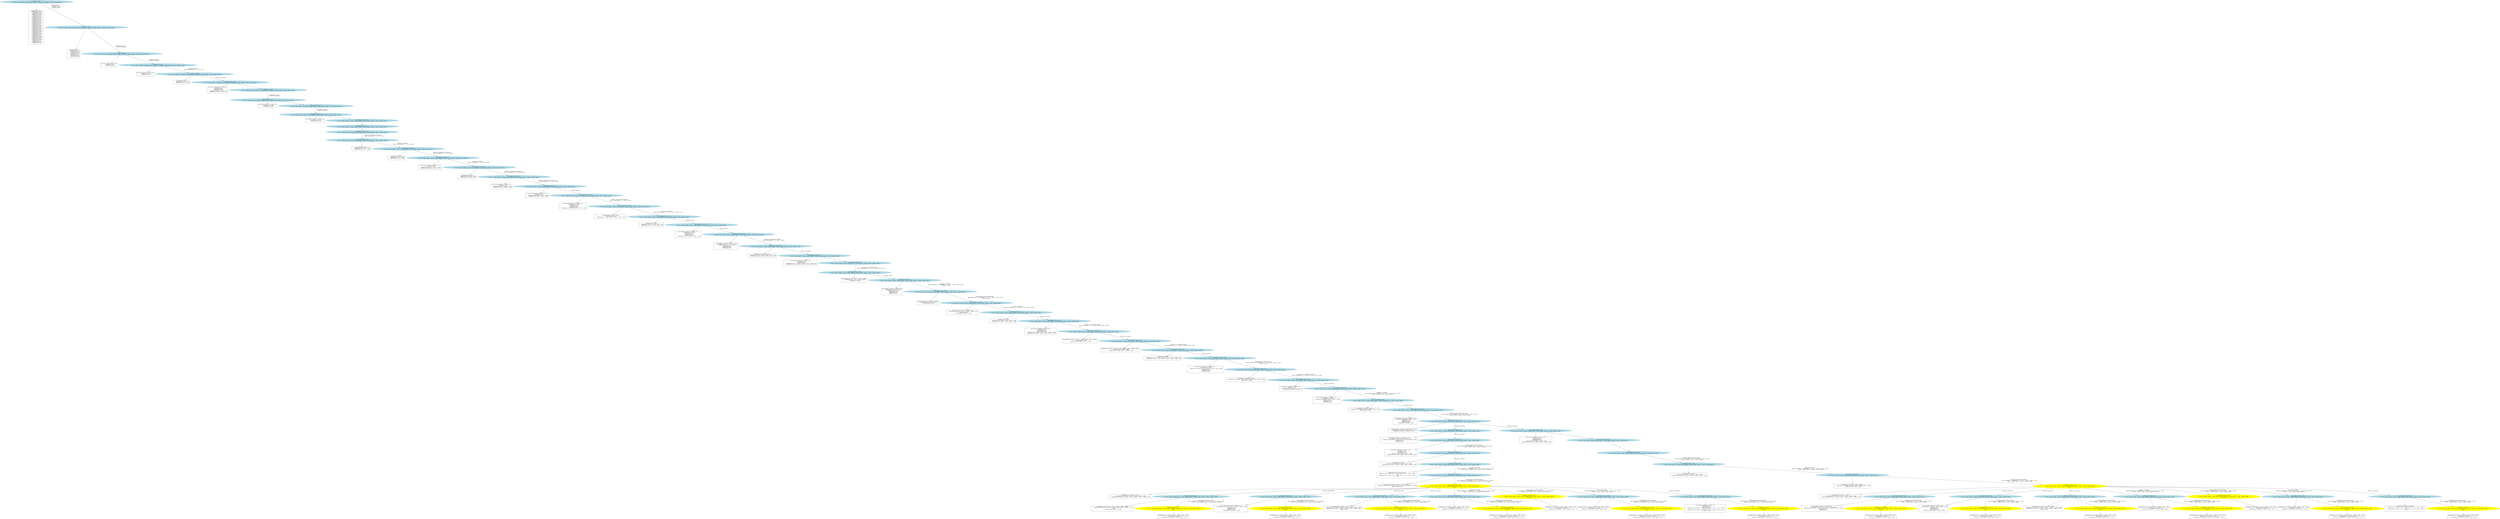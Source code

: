 digraph fscn {
EC1 [
	label="EC#1<Ev:1 , H:0>
( ( n1:cp0 , n1:dp0 , n1:dp0 ) , ( n2:cp0 , n2:dp0 , n2:dp0 ) , ( n3:cp0 , n3:dp0 , n3:dp0 ) , ( n4:cp0 , n4:dp0 , n4:dp0 ) )"
	color=lightblue
	shape=ellipse
	style=filled
]
EC1 -> ED1
ED1 [
	label="ControlProcess.e=e_0
	ControlProcess.tau=tau_0
	ControlProcess.cl=0
	DataProcess1.e=e_0
	DataProcess1.tau=tau_0
	DataProcess1.cl=0
	DataProcess2.e=e_1
	DataProcess2.tau=tau_1
	DataProcess2.cl=0
	ControlProcess.e=e_1
	ControlProcess.tau=tau_1
	ControlProcess.cl=0
	DataProcess1.e=e_2
	DataProcess1.tau=tau_2
	DataProcess1.cl=0
	DataProcess2.e=e_3
	DataProcess2.tau=tau_3
	DataProcess2.cl=0
	ControlProcess.e=e_2
	ControlProcess.tau=tau_2
	ControlProcess.cl=0
	DataProcess1.e=e_4
	DataProcess1.tau=tau_4
	DataProcess1.cl=0
	DataProcess2.e=e_5
	DataProcess2.tau=tau_5
	DataProcess2.cl=0
	ControlProcess.e=e_3
	ControlProcess.tau=tau_3
	ControlProcess.cl=0
	DataProcess1.e=e_6
	DataProcess1.tau=tau_6
	DataProcess1.cl=0
	DataProcess2.e=e_7
	DataProcess2.tau=tau_7
	DataProcess2.cl=0
	"
	shape=box
]
EC1 -> EC2 [
	label="fired cp0->cp_init
	fired cp0->cp_init
	fired cp0->cp_init
	fired cp0->cp_init
	"
]
EC2 [
	label="EC#2<Ev:2 , H:1>
( ( n1:cp0_init , n1:dp0 , n1:dp0 ) , ( n2:cp0_init , n2:dp0 , n2:dp0 ) , ( n3:cp0_init , n3:dp0 , n3:dp0 ) , ( n4:cp0_init , n4:dp0 , n4:dp0 ) )"
	color=lightblue
	shape=ellipse
	style=filled
]
EC2 -> ED2
ED2 [
	label="ControlProcess.e=0
	ControlProcess.tau=4
	ControlProcess.e=0
	ControlProcess.tau=4
	ControlProcess.e=0
	ControlProcess.tau=4
	ControlProcess.e=0
	ControlProcess.tau=4
	"
	shape=box
]
EC2 -> EC5 [
	label="fired cp0_init->cp_init
	OUTPUT n1:Log( INIT )
	"
]
EC5 [
	label="EC#5<Ev:5 , H:2>
( ( n1:cp1 , n1:dp0 , n1:dp0 ) , ( n2:cp0_init , n2:dp0 , n2:dp0 ) , ( n3:cp0_init , n3:dp0 , n3:dp0 ) , ( n4:cp0_init , n4:dp0 , n4:dp0 ) )"
	color=lightblue
	shape=ellipse
	style=filled
]
EC5 -> ED5
ED5 [
	label="NC: ((t_4 < 4) && (0 <= (t_4 + -2)))
	DataProcess1.cl=z_0
	DataProcess2.cl=z_0
	"
	shape=box
]
EC5 -> EC24 [
	label="fired cp0_init->cp_init
	OUTPUT n4:Log( INIT )
	"
]
EC24 [
	label="EC#24<Ev:24 , H:3>
( ( n1:cp1 , n1:dp0 , n1:dp0 ) , ( n2:cp0_init , n2:dp0 , n2:dp0 ) , ( n3:cp0_init , n3:dp0 , n3:dp0 ) , ( n4:cp1 , n4:dp0 , n4:dp0 ) )"
	color=lightblue
	shape=ellipse
	style=filled
]
EC24 -> ED24
ED24 [
	label="NC: ((t_18 < 4) && (0 <= (t_18 + -2)))
	DataProcess1.cl=z_15
	DataProcess2.cl=z_15
	"
	shape=box
]
EC24 -> EC128 [
	label="fired cp1->cp_sendCM
	output n4:ControlMsg( [ 0 , 0 ] , (z_15 + z_91) )
	"
]
EC128 [
	label="EC#128<Ev:61 , H:4>
( ( n1:cp1 , n1:dp0 , n1:dp0 ) , ( n2:cp0_init , n2:dp0 , n2:dp0 ) , ( n3:cp0_init , n3:dp0 , n3:dp0 ) , ( n4:cp2 , n4:dp0 , n4:dp0 ) )"
	color=lightblue
	shape=ellipse
	style=filled
]
EC128 -> ED128
ED128 [
	label="ControlProcess.cl=z_91
	DataProcess1.cl=(z_15 + z_91)
	DataProcess2.cl=(z_15 + z_91)
	"
	shape=box
]
EC128 -> EC331 [
	label="fired cp2->cp_resetTau
	"
]
EC331 [
	label="EC#331<Ev:163 , H:5>
( ( n1:cp1 , n1:dp0 , n1:dp0 ) , ( n2:cp0_init , n2:dp0 , n2:dp0 ) , ( n3:cp0_init , n3:dp0 , n3:dp0 ) , ( n4:cp1 , n4:dp0 , n4:dp0 ) )"
	color=lightblue
	shape=ellipse
	style=filled
]
EC331 -> ED331
ED331 [
	label="NC: ((t_171 < 8) && (0 <= (t_171 + -4)))
	ControlProcess.e=1
	ControlProcess.tau=8
	ControlProcess.cl=0
	DataProcess1.cl=(z_15 + z_239 + z_91)
	DataProcess2.cl=(z_15 + z_239 + z_91)
	"
	shape=box
]
EC331 -> EC860 [
	label=""
]
EC860 [
	label="EC#860<Ev:175 , H:6>
( ( n1:cp1 , n1:dp0 , n1:dp0 ) , ( n2:cp0_init , n2:dp0 , n2:dp0 ) , ( n3:cp0_init , n3:dp0 , n3:dp0 ) , ( n4:cp1 , n4:dp0 , n4:dp0 ) )"
	color=lightblue
	shape=ellipse
	style=filled
]
EC860 -> EC923 [
	label="fired cp0_init->cp_init
	OUTPUT n3:Log( INIT )
	"
]
EC923 [
	label="EC#923<Ev:217 , H:7>
( ( n1:cp1 , n1:dp0 , n1:dp0 ) , ( n2:cp0_init , n2:dp0 , n2:dp0 ) , ( n3:cp1 , n3:dp0 , n3:dp0 ) , ( n4:cp1 , n4:dp0 , n4:dp0 ) )"
	color=lightblue
	shape=ellipse
	style=filled
]
EC923 -> ED923
ED923 [
	label="NC: ((t_434 < 4) && (0 <= (t_434 + -2)))
	DataProcess1.cl=z_694
	DataProcess2.cl=z_694
	"
	shape=box
]
EC923 -> EC1128 [
	label=""
]
EC1128 [
	label="EC#1128<Ev:307 , H:8>
( ( n1:cp1 , n1:dp0 , n1:dp0 ) , ( n2:cp0_init , n2:dp0 , n2:dp0 ) , ( n3:cp1 , n3:dp0 , n3:dp0 ) , ( n4:cp1 , n4:dp0 , n4:dp0 ) )"
	color=lightblue
	shape=ellipse
	style=filled
]
EC1128 -> EC1584 [
	label="fired cp0_init->cp_init
	OUTPUT n2:Log( INIT )
	"
]
EC1584 [
	label="EC#1584<Ev:388 , H:9>
( ( n1:cp1 , n1:dp0 , n1:dp0 ) , ( n2:cp1 , n2:dp0 , n2:dp0 ) , ( n3:cp1 , n3:dp0 , n3:dp0 ) , ( n4:cp1 , n4:dp0 , n4:dp0 ) )"
	color=lightblue
	shape=ellipse
	style=filled
]
EC1584 -> ED1584
ED1584 [
	label="NC: ((t_660 < 4) && (0 <= (t_660 + -2)))
	DataProcess1.cl=z_1221
	DataProcess2.cl=z_1221
	"
	shape=box
]
EC1584 -> EC1985 [
	label=""
]
EC1985 [
	label="EC#1985<Ev:422 , H:10>
( ( n1:cp1 , n1:dp0 , n1:dp0 ) , ( n2:cp1 , n2:dp0 , n2:dp0 ) , ( n3:cp1 , n3:dp0 , n3:dp0 ) , ( n4:cp1 , n4:dp0 , n4:dp0 ) )"
	color=lightblue
	shape=ellipse
	style=filled
]
EC1985 -> EC2138 [
	label=""
]
EC2138 [
	label="EC#2138<Ev:504 , H:11>
( ( n1:cp1 , n1:dp0 , n1:dp0 ) , ( n2:cp1 , n2:dp0 , n2:dp0 ) , ( n3:cp1 , n3:dp0 , n3:dp0 ) , ( n4:cp1 , n4:dp0 , n4:dp0 ) )"
	color=lightblue
	shape=ellipse
	style=filled
]
EC2138 -> EC2547 [
	label=""
]
EC2547 [
	label="EC#2547<Ev:541 , H:12>
( ( n1:cp1 , n1:dp0 , n1:dp0 ) , ( n2:cp1 , n2:dp0 , n2:dp0 ) , ( n3:cp1 , n3:dp0 , n3:dp0 ) , ( n4:cp1 , n4:dp0 , n4:dp0 ) )"
	color=lightblue
	shape=ellipse
	style=filled
]
EC2547 -> EC2746 [
	label="fired cp1->cp1_receiveCM_consistent
	input n2:ControlMsg( [ 0 , 0 ] , (z_15 + z_91) )
	"
]
EC2746 [
	label="EC#2746<Ev:604 , H:13>
( ( n1:cp1 , n1:dp0 , n1:dp0 ) , ( n2:cp1 , n2:dp0 , n2:dp0 ) , ( n3:cp1 , n3:dp0 , n3:dp0 ) , ( n4:cp1 , n4:dp0 , n4:dp0 ) )"
	color=lightblue
	shape=ellipse
	style=filled
]
EC2746 -> ED2746
ED2746 [
	label="ControlProcess.cl=z_2157
	DataProcess1.cl=(z_1221 + z_2157)
	DataProcess2.cl=(z_1221 + z_2157)
	"
	shape=box
]
EC2746 -> EC3041 [
	label="fired cp1->cp_sendCM
	output n1:ControlMsg( [ 1 , 1 ] , (z_0 + z_2408) )
	"
]
EC3041 [
	label="EC#3041<Ev:656 , H:14>
( ( n1:cp2 , n1:dp0 , n1:dp0 ) , ( n2:cp1 , n2:dp0 , n2:dp0 ) , ( n3:cp1 , n3:dp0 , n3:dp0 ) , ( n4:cp1 , n4:dp0 , n4:dp0 ) )"
	color=lightblue
	shape=ellipse
	style=filled
]
EC3041 -> ED3041
ED3041 [
	label="ControlProcess.cl=z_2408
	DataProcess1.cl=(z_0 + z_2408)
	DataProcess2.cl=(z_0 + z_2408)
	"
	shape=box
]
EC3041 -> EC3291 [
	label="fired cp1->cp1_receiveCM_inconsistent
	input n2:ControlMsg( [ 1 , 1 ] , (z_0 + z_2408) )
	"
]
EC3291 [
	label="EC#3291<Ev:710 , H:15>
( ( n1:cp2 , n1:dp0 , n1:dp0 ) , ( n2:cp1 , n2:dp0 , n2:dp0 ) , ( n3:cp1 , n3:dp0 , n3:dp0 ) , ( n4:cp1 , n4:dp0 , n4:dp0 ) )"
	color=lightblue
	shape=ellipse
	style=filled
]
EC3291 -> ED3291
ED3291 [
	label="NC: ((t_1042 < 4) && (0 <= (t_1042 + -2)))
	ControlProcess.cl=0
	DataProcess1.cl=(z_1221 + z_2157 + z_2617)
	DataProcess2.cl=(z_1221 + z_2157 + z_2617)
	"
	shape=box
]
EC3291 -> EC3547 [
	label="fired cp1->cp_sendCM
	output n3:ControlMsg( [ 0 , 0 ] , (z_2834 + z_694) )
	"
]
EC3547 [
	label="EC#3547<Ev:777 , H:16>
( ( n1:cp2 , n1:dp0 , n1:dp0 ) , ( n2:cp1 , n2:dp0 , n2:dp0 ) , ( n3:cp2 , n3:dp0 , n3:dp0 ) , ( n4:cp1 , n4:dp0 , n4:dp0 ) )"
	color=lightblue
	shape=ellipse
	style=filled
]
EC3547 -> ED3547
ED3547 [
	label="ControlProcess.cl=z_2834
	DataProcess1.cl=(z_2834 + z_694)
	DataProcess2.cl=(z_2834 + z_694)
	"
	shape=box
]
EC3547 -> EC3870 [
	label="fired cp2->cp2_receiveCM_inconsistent
	input n1:ControlMsg( [ 0 , 0 ] , (z_2834 + z_694) )
	"
]
EC3870 [
	label="EC#3870<Ev:857 , H:17>
( ( n1:cp1 , n1:dp0 , n1:dp0 ) , ( n2:cp1 , n2:dp0 , n2:dp0 ) , ( n3:cp2 , n3:dp0 , n3:dp0 ) , ( n4:cp1 , n4:dp0 , n4:dp0 ) )"
	color=lightblue
	shape=ellipse
	style=filled
]
EC3870 -> ED3870
ED3870 [
	label="NC: ((t_1205 < 4) && (0 <= (t_1205 + -2)))
	ControlProcess.cl=0
	DataProcess1.cl=(z_0 + z_2408 + z_3100)
	DataProcess2.cl=(z_0 + z_2408 + z_3100)
	"
	shape=box
]
EC3870 -> EC4280 [
	label="fired cp2->cp2_receiveCM_inconsistent
	input n3:ControlMsg( [ 1 , 1 ] , (z_0 + z_2408) )
	"
]
EC4280 [
	label="EC#4280<Ev:891 , H:18>
( ( n1:cp1 , n1:dp0 , n1:dp0 ) , ( n2:cp1 , n2:dp0 , n2:dp0 ) , ( n3:cp1 , n3:dp0 , n3:dp0 ) , ( n4:cp1 , n4:dp0 , n4:dp0 ) )"
	color=lightblue
	shape=ellipse
	style=filled
]
EC4280 -> ED4280
ED4280 [
	label="NC: ((t_1334 < 4) && (0 <= (t_1334 + -2)))
	ControlProcess.cl=0
	DataProcess1.cl=(z_2834 + z_3422 + z_694)
	DataProcess2.cl=(z_2834 + z_3422 + z_694)
	"
	shape=box
]
EC4280 -> EC4466 [
	label="fired dp0->dp_init
	"
]
EC4466 [
	label="EC#4466<Ev:937 , H:19>
( ( n1:cp1 , n1:dp0 , n1:dp0 ) , ( n2:cp1 , n2:dp1 , n2:dp0 ) , ( n3:cp1 , n3:dp0 , n3:dp0 ) , ( n4:cp1 , n4:dp0 , n4:dp0 ) )"
	color=lightblue
	shape=ellipse
	style=filled
]
EC4466 -> ED4466
ED4466 [
	label="NC: ((t_6456 < 4) && (0 <= (t_6456 + -2)))
	ControlProcess.cl=z_3557
	DataProcess1.e=0
	DataProcess1.tau=4
	DataProcess1.cl=0
	DataProcess2.cl=(z_1221 + z_2157 + z_2617 + z_3557)
	"
	shape=box
]
EC4466 -> EC4722 [
	label="fired cp1->cp1_receiveCM_consistent
	input n2:ControlMsg( [ 0 , 0 ] , (z_2834 + z_694) )
	"
]
EC4722 [
	label="EC#4722<Ev:1021 , H:20>
( ( n1:cp1 , n1:dp0 , n1:dp0 ) , ( n2:cp1 , n2:dp1 , n2:dp0 ) , ( n3:cp1 , n3:dp0 , n3:dp0 ) , ( n4:cp1 , n4:dp0 , n4:dp0 ) )"
	color=lightblue
	shape=ellipse
	style=filled
]
EC4722 -> ED4722
ED4722 [
	label="ControlProcess.cl=(z_3557 + z_3741)
	DataProcess1.cl=z_3741
	DataProcess2.cl=(z_1221 + z_2157 + z_2617 + z_3557 + z_3741)
	"
	shape=box
]
EC4722 -> EC5218 [
	label="fired cp1->cp_sendCM
	output n4:ControlMsg( [ 0 , 0 ] , (z_15 + z_239 + z_4079 + z_91) )
	"
]
EC5218 [
	label="EC#5218<Ev:1057 , H:21>
( ( n1:cp1 , n1:dp0 , n1:dp0 ) , ( n2:cp1 , n2:dp1 , n2:dp0 ) , ( n3:cp1 , n3:dp0 , n3:dp0 ) , ( n4:cp2 , n4:dp0 , n4:dp0 ) )"
	color=lightblue
	shape=ellipse
	style=filled
]
EC5218 -> ED5218
ED5218 [
	label="ControlProcess.cl=z_4079
	DataProcess1.cl=(z_15 + z_239 + z_4079 + z_91)
	DataProcess2.cl=(z_15 + z_239 + z_4079 + z_91)
	"
	shape=box
]
EC5218 -> EC5435 [
	label="fired dp0->dp_init
	"
]
EC5435 [
	label="EC#5435<Ev:1172 , H:22>
( ( n1:cp1 , n1:dp1 , n1:dp0 ) , ( n2:cp1 , n2:dp1 , n2:dp0 ) , ( n3:cp1 , n3:dp0 , n3:dp0 ) , ( n4:cp2 , n4:dp0 , n4:dp0 ) )"
	color=lightblue
	shape=ellipse
	style=filled
]
EC5435 -> ED5435
ED5435 [
	label="NC: ((t_7603 < 4) && (0 <= (t_7603 + -2)))
	ControlProcess.cl=z_4220
	DataProcess1.e=0
	DataProcess1.tau=4
	DataProcess1.cl=0
	DataProcess2.cl=(z_0 + z_2408 + z_3100 + z_4220)
	"
	shape=box
]
EC5435 -> EC6126 [
	label="fired dp0->dp_init
	"
]
EC6126 [
	label="EC#6126<Ev:1280 , H:23>
( ( n1:cp1 , n1:dp1 , n1:dp0 ) , ( n2:cp1 , n2:dp1 , n2:dp1 ) , ( n3:cp1 , n3:dp0 , n3:dp0 ) , ( n4:cp2 , n4:dp0 , n4:dp0 ) )"
	color=lightblue
	shape=ellipse
	style=filled
]
EC6126 -> ED6126
ED6126 [
	label="NC: ((t_8365 < 4) && (0 <= (t_8365 + -2)))
	ControlProcess.cl=(z_3557 + z_3741 + z_4681)
	DataProcess1.cl=(z_3741 + z_4681)
	DataProcess2.e=0
	DataProcess2.tau=4
	DataProcess2.cl=0
	"
	shape=box
]
EC6126 -> EC6831 [
	label="fired cp2->cp2_receiveCM_consistent
	input n4:ControlMsg( [ 0 , 0 ] , (z_2834 + z_694) )
	"
]
EC6831 [
	label="EC#6831<Ev:1315 , H:24>
( ( n1:cp1 , n1:dp1 , n1:dp0 ) , ( n2:cp1 , n2:dp1 , n2:dp1 ) , ( n3:cp1 , n3:dp0 , n3:dp0 ) , ( n4:cp2 , n4:dp0 , n4:dp0 ) )"
	color=lightblue
	shape=ellipse
	style=filled
]
EC6831 -> ED6831
ED6831 [
	label="ControlProcess.cl=(z_4079 + z_5115)
	DataProcess1.cl=(z_15 + z_239 + z_4079 + z_5115 + z_91)
	DataProcess2.cl=(z_15 + z_239 + z_4079 + z_5115 + z_91)
	"
	shape=box
]
EC6831 -> EC7046 [
	label="fired cp2->cp_resetTau
	"
]
EC7046 [
	label="EC#7046<Ev:1384 , H:25>
( ( n1:cp1 , n1:dp1 , n1:dp0 ) , ( n2:cp1 , n2:dp1 , n2:dp1 ) , ( n3:cp1 , n3:dp0 , n3:dp0 ) , ( n4:cp1 , n4:dp0 , n4:dp0 ) )"
	color=lightblue
	shape=ellipse
	style=filled
]
EC7046 -> ED7046
ED7046 [
	label="NC: ((t_1985 < 8) && (0 <= (t_1985 + -4)))
	ControlProcess.e=2
	ControlProcess.cl=0
	DataProcess1.cl=(z_15 + z_239 + z_4079 + z_5115 + z_5255 + z_91)
	DataProcess2.cl=(z_15 + z_239 + z_4079 + z_5115 + z_5255 + z_91)
	"
	shape=box
]
EC7046 -> EC7442 [
	label=""
]
EC7442 [
	label="EC#7442<Ev:1454 , H:26>
( ( n1:cp1 , n1:dp1 , n1:dp0 ) , ( n2:cp1 , n2:dp1 , n2:dp1 ) , ( n3:cp1 , n3:dp0 , n3:dp0 ) , ( n4:cp1 , n4:dp0 , n4:dp0 ) )"
	color=lightblue
	shape=ellipse
	style=filled
]
EC7442 -> EC7949 [
	label="fired cp1->cp1_receiveCM_consistent
	input n2:ControlMsg( [ 0 , 0 ] , (z_15 + z_239 + z_4079 + z_91) )
	"
]
EC7949 [
	label="EC#7949<Ev:1514 , H:27>
( ( n1:cp1 , n1:dp1 , n1:dp0 ) , ( n2:cp1 , n2:dp1 , n2:dp1 ) , ( n3:cp1 , n3:dp0 , n3:dp0 ) , ( n4:cp1 , n4:dp0 , n4:dp0 ) )"
	color=lightblue
	shape=ellipse
	style=filled
]
EC7949 -> ED7949
ED7949 [
	label="ControlProcess.cl=(z_3557 + z_3741 + z_4681 + z_5809)
	DataProcess1.cl=(z_3741 + z_4681 + z_5809)
	DataProcess2.cl=z_5809
	"
	shape=box
]
EC7949 -> EC8359 [
	label="fired dp0->dp_init
	"
]
EC8359 [
	label="EC#8359<Ev:1605 , H:28>
( ( n1:cp1 , n1:dp1 , n1:dp1 ) , ( n2:cp1 , n2:dp1 , n2:dp1 ) , ( n3:cp1 , n3:dp0 , n3:dp0 ) , ( n4:cp1 , n4:dp0 , n4:dp0 ) )"
	color=lightblue
	shape=ellipse
	style=filled
]
EC8359 -> ED8359
ED8359 [
	label="NC: ((t_10392 < 4) && (0 <= (t_10392 + -2)))
	ControlProcess.cl=(z_4220 + z_6048)
	DataProcess1.cl=z_6048
	DataProcess2.e=0
	DataProcess2.tau=4
	DataProcess2.cl=0
	"
	shape=box
]
EC8359 -> EC8949 [
	label="fired dp1->dp_sendDM
	output n1:DataMsg( { 2 , FRAGMENT_1 , 1 } , (z_0 + z_2408 + z_3100 + z_4220 + 
	z_6048 + z_6412) )
	"
]
EC8949 [
	label="EC#8949<Ev:1636 , H:29>
( ( n1:cp1 , n1:dp1 , n1:dp2 ) , ( n2:cp1 , n2:dp1 , n2:dp1 ) , ( n3:cp1 , n3:dp0 , n3:dp0 ) , ( n4:cp1 , n4:dp0 , n4:dp0 ) )"
	color=lightblue
	shape=ellipse
	style=filled
]
EC8949 -> ED8949
ED8949 [
	label="ControlProcess.cl=(z_4220 + z_6048 + z_6412)
	DataProcess1.cl=(z_6048 + z_6412)
	DataProcess2.cl=z_6412
	"
	shape=box
]
EC8949 -> EC9155 [
	label="fired dp1->dp1_receiveDM_inconsistent
	input n2:DataMsg( { 2 , FRAGMENT_1 , 1 } , (z_0 + z_2408 + z_3100 + z_4220 + 
	z_6048 + z_6412) )
	"
]
EC9155 [
	label="EC#9155<Ev:1772 , H:30>
( ( n1:cp1 , n1:dp1 , n1:dp2 ) , ( n2:cp1 , n2:dp1 , n2:dp1 ) , ( n3:cp1 , n3:dp0 , n3:dp0 ) , ( n4:cp1 , n4:dp0 , n4:dp0 ) )"
	color=lightblue
	shape=ellipse
	style=filled
]
EC9155 -> ED9155
ED9155 [
	label="NC: ((t_11000 < 4) && (0 <= (t_11000 + -2)))
	ControlProcess.cl=(z_3557 + z_3741 + z_4681 + z_5809 + z_6537)
	DataProcess1.cl=0
	DataProcess2.cl=(z_5809 + z_6537)
	"
	shape=box
]
EC9155 -> EC10055 [
	label="fired cp1->cp_sendCM
	output n3:ControlMsg( [ 0 , 0 ] , (z_2834 + z_3422 + z_694 + z_7082) )
	"
]
EC10055 [
	label="EC#10055<Ev:1883 , H:31>
( ( n1:cp1 , n1:dp1 , n1:dp2 ) , ( n2:cp1 , n2:dp1 , n2:dp1 ) , ( n3:cp2 , n3:dp0 , n3:dp0 ) , ( n4:cp1 , n4:dp0 , n4:dp0 ) )"
	color=lightblue
	shape=ellipse
	style=filled
]
EC10055 -> ED10055
ED10055 [
	label="ControlProcess.cl=z_7082
	DataProcess1.cl=(z_2834 + z_3422 + z_694 + z_7082)
	DataProcess2.cl=(z_2834 + z_3422 + z_694 + z_7082)
	"
	shape=box
]
EC10055 -> EC10804 [
	label="fired cp2->cp_resetTau
	"
]
EC10804 [
	label="EC#10804<Ev:1924 , H:32>
( ( n1:cp1 , n1:dp1 , n1:dp2 ) , ( n2:cp1 , n2:dp1 , n2:dp1 ) , ( n3:cp1 , n3:dp0 , n3:dp0 ) , ( n4:cp1 , n4:dp0 , n4:dp0 ) )"
	color=lightblue
	shape=ellipse
	style=filled
]
EC10804 -> ED10804
ED10804 [
	label="NC: ((t_2878 < 8) && (0 <= (t_2878 + -4)))
	ControlProcess.e=1
	ControlProcess.tau=8
	ControlProcess.cl=0
	DataProcess1.cl=(z_2834 + z_3422 + z_694 + z_7082 + z_7526)
	DataProcess2.cl=(z_2834 + z_3422 + z_694 + z_7082 + z_7526)
	"
	shape=box
]
EC10804 -> EC11058 [
	label="fired cp1->cp1_receiveCM_consistent
	input n2:ControlMsg( [ 0 , 0 ] , (z_2834 + z_3422 + z_694 + z_7082) )
	"
]
EC11058 [
	label="EC#11058<Ev:2008 , H:33>
( ( n1:cp1 , n1:dp1 , n1:dp2 ) , ( n2:cp1 , n2:dp1 , n2:dp1 ) , ( n3:cp1 , n3:dp0 , n3:dp0 ) , ( n4:cp1 , n4:dp0 , n4:dp0 ) )"
	color=lightblue
	shape=ellipse
	style=filled
]
EC11058 -> ED11058
ED11058 [
	label="ControlProcess.cl=(z_3557 + z_3741 + z_4681 + z_5809 + z_6537 + z_7689)
	DataProcess1.cl=z_7689
	DataProcess2.cl=(z_5809 + z_6537 + z_7689)
	"
	shape=box
]
EC11058 -> EC11574 [
	label="fired cp1->cp1_reach_k
	"
]
EC11574 [
	label="EC#11574<Ev:2067 , H:34>
( ( n1:cp1 , n1:dp1 , n1:dp2 ) , ( n2:cp2 , n2:dp1 , n2:dp1 ) , ( n3:cp1 , n3:dp0 , n3:dp0 ) , ( n4:cp1 , n4:dp0 , n4:dp0 ) )"
	color=lightblue
	shape=ellipse
	style=filled
]
EC11574 -> ED11574
ED11574 [
	label="ControlProcess.cl=(z_3557 + z_3741 + z_4681 + z_5809 + z_6537 + z_7689 + z_8025)
	DataProcess1.cl=(z_7689 + z_8025)
	DataProcess2.cl=(z_5809 + z_6537 + z_7689 + z_8025)
	"
	shape=box
]
EC11574 -> EC11940 [
	label="fired cp1->cp1_receiveCM_consistent
	input n4:ControlMsg( [ 0 , 0 ] , (z_2834 + z_3422 + z_694 + z_7082) )
	"
]
EC11940 [
	label="EC#11940<Ev:2148 , H:35>
( ( n1:cp1 , n1:dp1 , n1:dp2 ) , ( n2:cp2 , n2:dp1 , n2:dp1 ) , ( n3:cp1 , n3:dp0 , n3:dp0 ) , ( n4:cp1 , n4:dp0 , n4:dp0 ) )"
	color=lightblue
	shape=ellipse
	style=filled
]
EC11940 -> ED11940
ED11940 [
	label="ControlProcess.cl=z_8263
	DataProcess1.cl=(z_15 + z_239 + z_4079 + z_5115 + z_5255 + z_8263 + z_91)
	DataProcess2.cl=(z_15 + z_239 + z_4079 + z_5115 + z_5255 + z_8263 + z_91)
	"
	shape=box
]
EC11940 -> EC12431 [
	label="fired dp0->dp_init
	"
]
EC12431 [
	label="EC#12431<Ev:2216 , H:36>
( ( n1:cp1 , n1:dp1 , n1:dp2 ) , ( n2:cp2 , n2:dp1 , n2:dp1 ) , ( n3:cp1 , n3:dp0 , n3:dp1 ) , ( n4:cp1 , n4:dp0 , n4:dp0 ) )"
	color=lightblue
	shape=ellipse
	style=filled
]
EC12431 -> ED12431
ED12431 [
	label="NC: ((t_13109 < 4) && (0 <= (t_13109 + -2)))
	ControlProcess.cl=z_8586
	DataProcess1.cl=(z_2834 + z_3422 + z_694 + z_7082 + z_7526 + z_8586)
	DataProcess2.e=0
	DataProcess2.tau=4
	DataProcess2.cl=0
	"
	shape=box
]
EC12431 -> EC12851 [
	label="fired dp1->dp1_receiveDM_consistent
	input n3:DataMsg( { 2 , FRAGMENT_1 , 1 } , (z_0 + z_2408 + z_3100 + z_4220 + 
	z_6048 + z_6412) )
	"
]
EC12851 [
	label="EC#12851<Ev:2316 , H:37>
( ( n1:cp1 , n1:dp1 , n1:dp2 ) , ( n2:cp2 , n2:dp1 , n2:dp1 ) , ( n3:cp1 , n3:dp0 , n3:dp1 ) , ( n4:cp1 , n4:dp0 , n4:dp0 ) )"
	color=lightblue
	shape=ellipse
	style=filled
]
EC12851 -> ED12851
ED12851 [
	label="ControlProcess.cl=(z_8586 + z_8858)
	DataProcess1.cl=(z_2834 + z_3422 + z_694 + z_7082 + z_7526 + z_8586 + z_8858)
	DataProcess2.cl=z_8858
	"
	shape=box
]
EC12851 -> EC13446 [
	label="fired cp1->cp1_receiveCM_inconsistent
	input n1:ControlMsg( [ 0 , 0 ] , (z_2834 + z_3422 + z_694 + z_7082) )
	"
]
EC13446 [
	label="EC#13446<Ev:2339 , H:38>
( ( n1:cp1 , n1:dp1 , n1:dp2 ) , ( n2:cp2 , n2:dp1 , n2:dp1 ) , ( n3:cp1 , n3:dp0 , n3:dp1 ) , ( n4:cp1 , n4:dp0 , n4:dp0 ) )"
	color=lightblue
	shape=ellipse
	style=filled
]
EC13446 -> ED13446
ED13446 [
	label="NC: ((t_3652 < 4) && (0 <= (t_3652 + -2)))
	ControlProcess.cl=0
	DataProcess1.cl=(z_6048 + z_6412 + z_9256)
	DataProcess2.cl=(z_6412 + z_9256)
	"
	shape=box
]
EC13446 -> EC13578 [
	label="fired dp2->dp_resetTau
	"
]
EC13578 [
	label="EC#13578<Ev:2364 , H:39>
( ( n1:cp1 , n1:dp1 , n1:dp1 ) , ( n2:cp2 , n2:dp1 , n2:dp1 ) , ( n3:cp1 , n3:dp0 , n3:dp1 ) , ( n4:cp1 , n4:dp0 , n4:dp0 ) )"
	color=lightblue
	shape=ellipse
	style=filled
]
EC13578 -> ED13578
ED13578 [
	label="NC: ((t_13696 < 8) && (0 <= (t_13696 + -4)))
	ControlProcess.cl=z_9348
	DataProcess1.cl=(z_6048 + z_6412 + z_9256 + z_9348)
	DataProcess2.e=1
	DataProcess2.tau=8
	DataProcess2.cl=0
	"
	shape=box
]
EC13578 -> EC13728 [
	label="fired dp1->dp_sendDM
	output n1:DataMsg( { 2 , FRAGMENT_1 , 1 } , (z_0 + z_2408 + z_3100 + z_4220 + 
	z_6048 + z_6412 + z_9256 + z_9348 + z_9448) )
	"
]
EC13728 [
	label="EC#13728<Ev:2495 , H:40>
( ( n1:cp1 , n1:dp1 , n1:dp2 ) , ( n2:cp2 , n2:dp1 , n2:dp1 ) , ( n3:cp1 , n3:dp0 , n3:dp1 ) , ( n4:cp1 , n4:dp0 , n4:dp0 ) )"
	color=lightblue
	shape=ellipse
	style=filled
]
EC13728 -> ED13728
ED13728 [
	label="ControlProcess.cl=(z_9348 + z_9448)
	DataProcess1.cl=(z_6048 + z_6412 + z_9256 + z_9348 + z_9448)
	DataProcess2.cl=z_9448
	"
	shape=box
]
EC13728 -> EC14545 [
	label="fired dp0->dp_init
	"
]
EC14545 [
	label="EC#14545<Ev:2613 , H:41>
( ( n1:cp1 , n1:dp1 , n1:dp2 ) , ( n2:cp2 , n2:dp1 , n2:dp1 ) , ( n3:cp1 , n3:dp1 , n3:dp1 ) , ( n4:cp1 , n4:dp0 , n4:dp0 ) )"
	color=lightblue
	shape=ellipse
	style=filled
]
EC14545 -> ED14545
ED14545 [
	label="NC: ((t_14231 < 4) && (0 <= (t_14231 + -2)))
	ControlProcess.cl=(z_8586 + z_8858 + z_9974)
	DataProcess1.e=0
	DataProcess1.tau=4
	DataProcess1.cl=0
	DataProcess2.cl=(z_8858 + z_9974)
	"
	shape=box
]
EC14545 -> EC15279 [
	label="fired dp1->dp1_receiveDM_inconsistent
	input n3:DataMsg( { 2 , FRAGMENT_1 , 1 } , (z_0 + z_2408 + z_3100 + z_4220 + 
	z_6048 + z_6412 + z_9256 + z_9348 + z_9448) )
	"
]
EC15279 [
	label="EC#15279<Ev:2631 , H:42>
( ( n1:cp1 , n1:dp1 , n1:dp2 ) , ( n2:cp2 , n2:dp1 , n2:dp1 ) , ( n3:cp1 , n3:dp1 , n3:dp1 ) , ( n4:cp1 , n4:dp0 , n4:dp0 ) )"
	color=lightblue
	shape=ellipse
	style=filled
]
EC15279 -> ED15279
ED15279 [
	label="NC: ((t_14620 < 4) && (0 <= (t_14620 + -2)))
	ControlProcess.cl=(z_10446 + z_8586 + z_8858 + z_9974)
	DataProcess2.cl=(z_10446 + z_8858 + z_9974)
	"
	shape=box
]
EC15279 -> EC15391 [
	label="fired dp2->dp_resetTau
	"
]
EC15279 -> EC15394 [
	label="fired cp2->cp_resetTau
	"
]
EC15391 [
	label="EC#15391<Ev:2694 , H:43>
( ( n1:cp1 , n1:dp1 , n1:dp1 ) , ( n2:cp2 , n2:dp1 , n2:dp1 ) , ( n3:cp1 , n3:dp1 , n3:dp1 ) , ( n4:cp1 , n4:dp0 , n4:dp0 ) )"
	color=lightblue
	shape=ellipse
	style=filled
]
EC15391 -> ED15391
ED15391 [
	label="NC: ((t_14674 < 8) && (0 <= (t_14674 + -4)))
	ControlProcess.cl=(z_10516 + z_9348 + z_9448)
	DataProcess1.cl=(z_10516 + z_6048 + z_6412 + z_9256 + z_9348 + z_9448)
	DataProcess2.e=2
	DataProcess2.cl=0
	"
	shape=box
]
EC15391 -> EC15774 [
	label="fired cp2->cp_resetTau
	"
]
EC15394 [
	label="EC#15394<Ev:2697 , H:43>
( ( n1:cp1 , n1:dp1 , n1:dp2 ) , ( n2:cp1 , n2:dp1 , n2:dp1 ) , ( n3:cp1 , n3:dp1 , n3:dp1 ) , ( n4:cp1 , n4:dp0 , n4:dp0 ) )"
	color=lightblue
	shape=ellipse
	style=filled
]
EC15394 -> ED15394
ED15394 [
	label="NC: ((t_4122 < 8) && (0 <= (t_4122 + -4)))
	ControlProcess.e=1
	ControlProcess.tau=8
	ControlProcess.cl=0
	DataProcess1.cl=(z_10517 + z_7689 + z_8025)
	DataProcess2.cl=(z_10517 + z_5809 + z_6537 + z_7689 + z_8025)
	"
	shape=box
]
EC15394 -> EC15796 [
	label=""
]
EC15774 [
	label="EC#15774<Ev:2769 , H:44>
( ( n1:cp1 , n1:dp1 , n1:dp1 ) , ( n2:cp1 , n2:dp1 , n2:dp1 ) , ( n3:cp1 , n3:dp1 , n3:dp1 ) , ( n4:cp1 , n4:dp0 , n4:dp0 ) )"
	color=lightblue
	shape=ellipse
	style=filled
]
EC15774 -> ED15774
ED15774 [
	label="NC: ((t_4251 < 8) && (0 <= (t_4251 + -4)))
	ControlProcess.e=1
	ControlProcess.tau=8
	ControlProcess.cl=0
	DataProcess1.cl=(z_10769 + z_7689 + z_8025)
	DataProcess2.cl=(z_10769 + z_5809 + z_6537 + z_7689 + z_8025)
	"
	shape=box
]
EC15774 -> EC16228 [
	label="fired dp1->dp1_receiveDM_consistent
	input n2:DataMsg( { 2 , FRAGMENT_1 , 1 } , (z_0 + z_2408 + z_3100 + z_4220 + 
	z_6048 + z_6412 + z_9256 + z_9348 + z_9448) )
	"
]
EC15796 [
	label="EC#15796<Ev:2779 , H:44>
( ( n1:cp1 , n1:dp1 , n1:dp2 ) , ( n2:cp1 , n2:dp1 , n2:dp1 ) , ( n3:cp1 , n3:dp1 , n3:dp1 ) , ( n4:cp1 , n4:dp0 , n4:dp0 ) )"
	color=lightblue
	shape=ellipse
	style=filled
]
EC15796 -> EC16293 [
	label=""
]
EC16228 [
	label="EC#16228<Ev:2826 , H:45>
( ( n1:cp1 , n1:dp1 , n1:dp1 ) , ( n2:cp1 , n2:dp1 , n2:dp1 ) , ( n3:cp1 , n3:dp1 , n3:dp1 ) , ( n4:cp1 , n4:dp0 , n4:dp0 ) )"
	color=lightblue
	shape=ellipse
	style=filled
]
EC16228 -> ED16228
ED16228 [
	label="ControlProcess.cl=z_11069
	DataProcess1.cl=(z_10769 + z_11069 + z_7689 + z_8025)
	DataProcess2.cl=(z_10769 + z_11069 + z_5809 + z_6537 + z_7689 + z_8025)
	"
	shape=box
]
EC16228 -> EC16559 [
	label="fired cp1->cp1_reach_k
	"
]
EC16293 [
	label="EC#16293<Ev:2891 , H:45>
( ( n1:cp1 , n1:dp1 , n1:dp2 ) , ( n2:cp1 , n2:dp1 , n2:dp1 ) , ( n3:cp1 , n3:dp1 , n3:dp1 ) , ( n4:cp1 , n4:dp0 , n4:dp0 ) )"
	color=lightblue
	shape=ellipse
	style=filled
]
EC16293 -> EC16965 [
	label="fired dp1->dp1_receiveDM_consistent
	input n2:DataMsg( { 2 , FRAGMENT_1 , 1 } , (z_0 + z_2408 + z_3100 + z_4220 + 
	z_6048 + z_6412 + z_9256 + z_9348 + z_9448) )
	"
]
EC16559 [
	label="EC#16559<Ev:2905 , H:46>
( ( n1:cp1 , n1:dp1 , n1:dp1 ) , ( n2:cp1 , n2:dp1 , n2:dp1 ) , ( n3:cp1 , n3:dp1 , n3:dp1 ) , ( n4:cp2 , n4:dp0 , n4:dp0 ) )"
	color=lightblue
	shape=ellipse
	style=filled
]
EC16559 -> ED16559
ED16559 [
	label="ControlProcess.cl=(z_11299 + z_8263)
	DataProcess1.cl=(z_11299 + z_15 + z_239 + z_4079 + z_5115 + z_5255 + z_8263 + 
	z_91)
	DataProcess2.cl=(z_11299 + z_15 + z_239 + z_4079 + z_5115 + z_5255 + z_8263 + 
	z_91)
	"
	shape=box
]
EC16559 -> EC17049 [
	label="fired dp1->dp_sendDM
	output n1:DataMsg( { 1 , FRAGMENT_0 , 0 } , (z_0 + z_10516 + z_11612 + z_2408 + 
	z_3100 + z_4220 + z_6048 + z_6412 + z_9256 + z_9348 + z_9448) )
	"
]
EC16965 [
	label="EC#16965<Ev:2911 , H:46>
( ( n1:cp1 , n1:dp1 , n1:dp2 ) , ( n2:cp1 , n2:dp1 , n2:dp1 ) , ( n3:cp1 , n3:dp1 , n3:dp1 ) , ( n4:cp1 , n4:dp0 , n4:dp0 ) )"
	color=lightblue
	shape=ellipse
	style=filled
]
EC16965 -> ED16965
ED16965 [
	label="ControlProcess.cl=z_11557
	DataProcess1.cl=(z_10517 + z_11557 + z_7689 + z_8025)
	DataProcess2.cl=(z_10517 + z_11557 + z_5809 + z_6537 + z_7689 + z_8025)
	"
	shape=box
]
EC16965 -> EC17090 [
	label="fired dp1->dp_sendDM
	output n1:DataMsg( { 1 , FRAGMENT_0 , 0 } , (z_0 + z_11636 + z_2408 + z_3100 + 
	z_4220 + z_6048 + z_6412 + z_9256 + z_9348 + z_9448) )
	"
]
EC17049 [
	label="EC#17049<Ev:2955 , H:47>
( ( n1:cp1 , n1:dp2 , n1:dp1 ) , ( n2:cp1 , n2:dp1 , n2:dp1 ) , ( n3:cp1 , n3:dp1 , n3:dp1 ) , ( n4:cp2 , n4:dp0 , n4:dp0 ) )"
	color=lightblue
	shape=ellipse
	style=filled
]
EC17049 -> ED17049
ED17049 [
	label="ControlProcess.cl=(z_10516 + z_11612 + z_9348 + z_9448)
	DataProcess1.cl=(z_10516 + z_11612 + z_6048 + z_6412 + z_9256 + z_9348 + z_9448)
	DataProcess2.cl=z_11612
	"
	shape=box
]
EC17049 -> EC17361 [
	label="fired dp1->dp1_receiveDM_consistent
	input n2:DataMsg( { 1 , FRAGMENT_0 , 0 } , (z_0 + z_10516 + z_11612 + z_2408 + 
	z_3100 + z_4220 + z_6048 + z_6412 + z_9256 + z_9348 + z_9448) )
	"
]
EC17090 [
	label="EC#17090<Ev:2996 , H:47>
( ( n1:cp1 , n1:dp2 , n1:dp2 ) , ( n2:cp1 , n2:dp1 , n2:dp1 ) , ( n3:cp1 , n3:dp1 , n3:dp1 ) , ( n4:cp1 , n4:dp0 , n4:dp0 ) )"
	color=lightblue
	shape=ellipse
	style=filled
]
EC17090 -> ED17090
ED17090 [
	label="ControlProcess.cl=(z_11636 + z_9348 + z_9448)
	DataProcess1.cl=(z_11636 + z_6048 + z_6412 + z_9256 + z_9348 + z_9448)
	DataProcess2.cl=(z_11636 + z_9448)
	"
	shape=box
]
EC17090 -> EC17640 [
	label="fired dp1->dp1_receiveDM_consistent
	input n2:DataMsg( { 1 , FRAGMENT_0 , 0 } , (z_0 + z_11636 + z_2408 + z_3100 + 
	z_4220 + z_6048 + z_6412 + z_9256 + z_9348 + z_9448) )
	"
]
EC17361 [
	label="EC#17361<Ev:3047 , H:48>
( ( n1:cp1 , n1:dp2 , n1:dp1 ) , ( n2:cp1 , n2:dp1 , n2:dp1 ) , ( n3:cp1 , n3:dp1 , n3:dp1 ) , ( n4:cp2 , n4:dp0 , n4:dp0 ) )
tpid#1"
	color=yellow
	shape=ellipse
	style=filled
]
EC17361 -> ED17361
ED17361 [
	label="ControlProcess.cl=(z_11069 + z_11813)
	DataProcess1.cl=(z_10769 + z_11069 + z_11813 + z_7689 + z_8025)
	DataProcess2.cl=(z_10769 + z_11069 + z_11813 + z_5809 + z_6537 + z_7689 + z_8025)
	"
	shape=box
]
EC17361 -> EC17967 [
	label="fired dp1->dp_DATA_EXPIR
	"
]
EC17361 -> EC17968 [
	label="fired dp2->dp_resetTau
	"
]
EC17361 -> EC17969 [
	label="fired cp1->cp1_reach_k
	"
]
EC17361 -> EC17970 [
	label="fired dp1->dp_sendDM
	output n3:DataMsg( { 2 , FRAGMENT_1 , 1 } , (z_10446 + z_12182 + z_2834 + z_3422 
	+ z_694 + z_7082 + z_7526 + z_8586 + z_8858 + z_9974) )
	"
]
EC17361 -> EC17972 [
	label="fired dp1->dp1_receiveDM_consistent
	input n3:DataMsg( { 1 , FRAGMENT_0 , 0 } , (z_0 + z_10516 + z_11612 + z_2408 + 
	z_3100 + z_4220 + z_6048 + z_6412 + z_9256 + z_9348 + z_9448) )
	"
]
EC17361 -> EC17973 [
	label="fired cp1->cp_sendCM
	output n3:ControlMsg( [ 0 , 1 ] , (z_10446 + z_12182 + z_2834 + z_3422 + z_694 + 
	z_7082 + z_7526 + z_8586 + z_8858 + z_9974) )
	"
]
EC17361 -> EC17974 [
	label="fired cp2->cp_resetTau
	"
]
EC17640 [
	label="EC#17640<Ev:3048 , H:48>
( ( n1:cp1 , n1:dp2 , n1:dp2 ) , ( n2:cp1 , n2:dp1 , n2:dp1 ) , ( n3:cp1 , n3:dp1 , n3:dp1 ) , ( n4:cp1 , n4:dp0 , n4:dp0 ) )
tpid#1"
	color=yellow
	shape=ellipse
	style=filled
]
EC17640 -> ED17640
ED17640 [
	label="ControlProcess.cl=(z_11557 + z_11977)
	DataProcess1.cl=(z_10517 + z_11557 + z_11977 + z_7689 + z_8025)
	DataProcess2.cl=(z_10517 + z_11557 + z_11977 + z_5809 + z_6537 + z_7689 + z_8025)
	"
	shape=box
]
EC17640 -> EC17975 [
	label="fired dp2->dp_resetTau
	"
]
EC17640 -> EC17976 [
	label="fired dp2->dp_resetTau
	"
]
EC17640 -> EC17977 [
	label="fired cp1->cp1_reach_k
	"
]
EC17640 -> EC17978 [
	label="fired dp1->dp_sendDM
	output n3:DataMsg( { 2 , FRAGMENT_1 , 1 } , (z_10446 + z_12186 + z_2834 + z_3422 
	+ z_694 + z_7082 + z_7526 + z_8586 + z_8858 + z_9974) )
	"
]
EC17640 -> EC17980 [
	label="fired dp1->dp1_receiveDM_consistent
	input n3:DataMsg( { 1 , FRAGMENT_0 , 0 } , (z_0 + z_11636 + z_2408 + z_3100 + 
	z_4220 + z_6048 + z_6412 + z_9256 + z_9348 + z_9448) )
	"
]
EC17640 -> EC17981 [
	label="fired cp1->cp_sendCM
	output n3:ControlMsg( [ 0 , 1 ] , (z_10446 + z_12186 + z_2834 + z_3422 + z_694 + 
	z_7082 + z_7526 + z_8586 + z_8858 + z_9974) )
	"
]
EC17640 -> EC17982 [
	label="fired cp1->cp1_reach_k
	"
]
EC17967 [
	label="EC#17967<Ev:3049 , H:49>
( ( n1:cp1 , n1:dp2 , <final>n1:dp3 ) , ( n2:cp1 , n2:dp1 , n2:dp1 ) , ( n3:cp1 , n3:dp1 , n3:dp1 ) , ( n4:cp2 , n4:dp0 , n4:dp0 ) )"
	color=lightblue
	shape=ellipse
	style=filled
]
EC17967 -> ED17967
ED17967 [
	label="ControlProcess.cl=(z_10516 + z_11612 + z_12180 + z_9348 + z_9448)
	DataProcess1.cl=(z_10516 + z_11612 + z_12180 + z_6048 + z_6412 + z_9256 + z_9348 
	+ z_9448)
	DataProcess2.cl=(z_11612 + z_12180)
	"
	shape=box
]
EC17967 -> EC17987 [
	label="fired dp1->dp1_receiveDM_consistent
	input n3:DataMsg( { 1 , FRAGMENT_0 , 0 } , (z_0 + z_10516 + z_11612 + z_2408 + 
	z_3100 + z_4220 + z_6048 + z_6412 + z_9256 + z_9348 + z_9448) )
	"
]
EC17968 [
	label="EC#17968<Ev:3050 , H:49>
( ( n1:cp1 , n1:dp1 , n1:dp1 ) , ( n2:cp1 , n2:dp1 , n2:dp1 ) , ( n3:cp1 , n3:dp1 , n3:dp1 ) , ( n4:cp2 , n4:dp0 , n4:dp0 ) )"
	color=lightblue
	shape=ellipse
	style=filled
]
EC17968 -> ED17968
ED17968 [
	label="NC: ((t_15953 < 8) && (0 <= (t_15953 + -4)))
	ControlProcess.cl=(z_10516 + z_11612 + z_12180 + z_9348 + z_9448)
	DataProcess1.e=1
	DataProcess1.tau=8
	DataProcess1.cl=0
	DataProcess2.cl=(z_11612 + z_12180)
	"
	shape=box
]
EC17968 -> EC17994 [
	label="fired dp1->dp1_receiveDM_consistent
	input n3:DataMsg( { 1 , FRAGMENT_0 , 0 } , (z_0 + z_10516 + z_11612 + z_2408 + 
	z_3100 + z_4220 + z_6048 + z_6412 + z_9256 + z_9348 + z_9448) )
	"
]
EC17969 [
	label="EC#17969<Ev:3051 , H:49>
( ( n1:cp1 , n1:dp2 , n1:dp1 ) , ( n2:cp2 , n2:dp1 , n2:dp1 ) , ( n3:cp1 , n3:dp1 , n3:dp1 ) , ( n4:cp2 , n4:dp0 , n4:dp0 ) )"
	color=lightblue
	shape=ellipse
	style=filled
]
EC17969 -> ED17969
ED17969 [
	label="ControlProcess.cl=(z_11069 + z_11813 + z_12181)
	DataProcess1.cl=(z_10769 + z_11069 + z_11813 + z_12181 + z_7689 + z_8025)
	DataProcess2.cl=(z_10769 + z_11069 + z_11813 + z_12181 + z_5809 + z_6537 + 
	z_7689 + z_8025)
	"
	shape=box
]
EC17969 -> EC18002 [
	label="fired dp1->dp1_receiveDM_consistent
	input n3:DataMsg( { 1 , FRAGMENT_0 , 0 } , (z_0 + z_10516 + z_11612 + z_2408 + 
	z_3100 + z_4220 + z_6048 + z_6412 + z_9256 + z_9348 + z_9448) )
	"
]
EC17970 [
	label="EC#17970<Ev:3052 , H:49>
( ( n1:cp1 , n1:dp2 , n1:dp1 ) , ( n2:cp1 , n2:dp1 , n2:dp1 ) , ( n3:cp1 , n3:dp1 , n3:dp2 ) , ( n4:cp2 , n4:dp0 , n4:dp0 ) )"
	color=lightblue
	shape=ellipse
	style=filled
]
EC17970 -> ED17970
ED17970 [
	label="ControlProcess.cl=(z_10446 + z_12182 + z_8586 + z_8858 + z_9974)
	DataProcess1.cl=z_12182
	DataProcess2.cl=(z_10446 + z_12182 + z_8858 + z_9974)
	"
	shape=box
]
EC17970 -> EC18013 [
	label="fired dp1->dp1_receiveDM_consistent
	input n3:DataMsg( { 1 , FRAGMENT_0 , 0 } , (z_0 + z_10516 + z_11612 + z_2408 + 
	z_3100 + z_4220 + z_6048 + z_6412 + z_9256 + z_9348 + z_9448) )
	"
]
EC17972 [
	label="EC#17972<Ev:3054 , H:49>
( ( n1:cp1 , n1:dp2 , n1:dp1 ) , ( n2:cp1 , n2:dp1 , n2:dp1 ) , ( n3:cp1 , n3:dp1 , n3:dp1 ) , ( n4:cp2 , n4:dp0 , n4:dp0 ) )
tpid#2"
	color=yellow
	shape=ellipse
	style=filled
]
EC17972 -> ED17972
ED17972 [
	label="ControlProcess.cl=(z_10446 + z_12182 + z_8586 + z_8858 + z_9974)
	DataProcess1.cl=z_12182
	DataProcess2.cl=(z_10446 + z_12182 + z_8858 + z_9974)
	"
	shape=box
]
EC17973 [
	label="EC#17973<Ev:3055 , H:49>
( ( n1:cp1 , n1:dp2 , n1:dp1 ) , ( n2:cp1 , n2:dp1 , n2:dp1 ) , ( n3:cp2 , n3:dp1 , n3:dp1 ) , ( n4:cp2 , n4:dp0 , n4:dp0 ) )"
	color=lightblue
	shape=ellipse
	style=filled
]
EC17973 -> ED17973
ED17973 [
	label="ControlProcess.cl=(z_10446 + z_12182 + z_8586 + z_8858 + z_9974)
	DataProcess1.cl=z_12182
	DataProcess2.cl=(z_10446 + z_12182 + z_8858 + z_9974)
	"
	shape=box
]
EC17973 -> EC18040 [
	label="fired dp1->dp1_receiveDM_consistent
	input n3:DataMsg( { 1 , FRAGMENT_0 , 0 } , (z_0 + z_10516 + z_11612 + z_2408 + 
	z_3100 + z_4220 + z_6048 + z_6412 + z_9256 + z_9348 + z_9448) )
	"
]
EC17974 [
	label="EC#17974<Ev:3056 , H:49>
( ( n1:cp1 , n1:dp2 , n1:dp1 ) , ( n2:cp1 , n2:dp1 , n2:dp1 ) , ( n3:cp1 , n3:dp1 , n3:dp1 ) , ( n4:cp1 , n4:dp0 , n4:dp0 ) )"
	color=lightblue
	shape=ellipse
	style=filled
]
EC17974 -> ED17974
ED17974 [
	label="NC: ((t_4796 < 8) && (0 <= (t_4796 + -4)))
	ControlProcess.e=3
	ControlProcess.cl=0
	DataProcess1.cl=(z_11299 + z_12183 + z_15 + z_239 + z_4079 + z_5115 + z_5255 + 
	z_8263 + z_91)
	DataProcess2.cl=(z_11299 + z_12183 + z_15 + z_239 + z_4079 + z_5115 + z_5255 + 
	z_8263 + z_91)
	"
	shape=box
]
EC17974 -> EC18049 [
	label="fired dp1->dp1_receiveDM_consistent
	input n3:DataMsg( { 1 , FRAGMENT_0 , 0 } , (z_0 + z_10516 + z_11612 + z_2408 + 
	z_3100 + z_4220 + z_6048 + z_6412 + z_9256 + z_9348 + z_9448) )
	"
]
EC17975 [
	label="EC#17975<Ev:3057 , H:49>
( ( n1:cp1 , n1:dp2 , n1:dp1 ) , ( n2:cp1 , n2:dp1 , n2:dp1 ) , ( n3:cp1 , n3:dp1 , n3:dp1 ) , ( n4:cp1 , n4:dp0 , n4:dp0 ) )"
	color=lightblue
	shape=ellipse
	style=filled
]
EC17975 -> ED17975
ED17975 [
	label="NC: ((t_15958 < 8) && (0 <= (t_15958 + -4)))
	ControlProcess.cl=(z_11636 + z_12184 + z_9348 + z_9448)
	DataProcess1.cl=(z_11636 + z_12184 + z_6048 + z_6412 + z_9256 + z_9348 + z_9448)
	DataProcess2.e=2
	DataProcess2.cl=0
	"
	shape=box
]
EC17975 -> EC18057 [
	label="fired dp1->dp1_receiveDM_consistent
	input n3:DataMsg( { 1 , FRAGMENT_0 , 0 } , (z_0 + z_11636 + z_2408 + z_3100 + 
	z_4220 + z_6048 + z_6412 + z_9256 + z_9348 + z_9448) )
	"
]
EC17976 [
	label="EC#17976<Ev:3058 , H:49>
( ( n1:cp1 , n1:dp1 , n1:dp2 ) , ( n2:cp1 , n2:dp1 , n2:dp1 ) , ( n3:cp1 , n3:dp1 , n3:dp1 ) , ( n4:cp1 , n4:dp0 , n4:dp0 ) )"
	color=lightblue
	shape=ellipse
	style=filled
]
EC17976 -> ED17976
ED17976 [
	label="NC: ((t_15957 < 8) && (0 <= (t_15957 + -4)))
	ControlProcess.cl=(z_11636 + z_12184 + z_9348 + z_9448)
	DataProcess1.e=1
	DataProcess1.tau=8
	DataProcess1.cl=0
	DataProcess2.cl=(z_11636 + z_12184 + z_9448)
	"
	shape=box
]
EC17976 -> EC18064 [
	label="fired dp1->dp1_receiveDM_consistent
	input n3:DataMsg( { 1 , FRAGMENT_0 , 0 } , (z_0 + z_11636 + z_2408 + z_3100 + 
	z_4220 + z_6048 + z_6412 + z_9256 + z_9348 + z_9448) )
	"
]
EC17977 [
	label="EC#17977<Ev:3059 , H:49>
( ( n1:cp1 , n1:dp2 , n1:dp2 ) , ( n2:cp2 , n2:dp1 , n2:dp1 ) , ( n3:cp1 , n3:dp1 , n3:dp1 ) , ( n4:cp1 , n4:dp0 , n4:dp0 ) )"
	color=lightblue
	shape=ellipse
	style=filled
]
EC17977 -> ED17977
ED17977 [
	label="ControlProcess.cl=(z_11557 + z_11977 + z_12185)
	DataProcess1.cl=(z_10517 + z_11557 + z_11977 + z_12185 + z_7689 + z_8025)
	DataProcess2.cl=(z_10517 + z_11557 + z_11977 + z_12185 + z_5809 + z_6537 + 
	z_7689 + z_8025)
	"
	shape=box
]
EC17977 -> EC18072 [
	label="fired dp1->dp1_receiveDM_consistent
	input n3:DataMsg( { 1 , FRAGMENT_0 , 0 } , (z_0 + z_11636 + z_2408 + z_3100 + 
	z_4220 + z_6048 + z_6412 + z_9256 + z_9348 + z_9448) )
	"
]
EC17978 [
	label="EC#17978<Ev:3060 , H:49>
( ( n1:cp1 , n1:dp2 , n1:dp2 ) , ( n2:cp1 , n2:dp1 , n2:dp1 ) , ( n3:cp1 , n3:dp1 , n3:dp2 ) , ( n4:cp1 , n4:dp0 , n4:dp0 ) )"
	color=lightblue
	shape=ellipse
	style=filled
]
EC17978 -> ED17978
ED17978 [
	label="ControlProcess.cl=(z_10446 + z_12186 + z_8586 + z_8858 + z_9974)
	DataProcess1.cl=z_12186
	DataProcess2.cl=(z_10446 + z_12186 + z_8858 + z_9974)
	"
	shape=box
]
EC17978 -> EC18083 [
	label="fired dp1->dp1_receiveDM_consistent
	input n3:DataMsg( { 1 , FRAGMENT_0 , 0 } , (z_0 + z_11636 + z_2408 + z_3100 + 
	z_4220 + z_6048 + z_6412 + z_9256 + z_9348 + z_9448) )
	"
]
EC17980 [
	label="EC#17980<Ev:3062 , H:49>
( ( n1:cp1 , n1:dp2 , n1:dp2 ) , ( n2:cp1 , n2:dp1 , n2:dp1 ) , ( n3:cp1 , n3:dp1 , n3:dp1 ) , ( n4:cp1 , n4:dp0 , n4:dp0 ) )
tpid#2"
	color=yellow
	shape=ellipse
	style=filled
]
EC17980 -> ED17980
ED17980 [
	label="ControlProcess.cl=(z_10446 + z_12186 + z_8586 + z_8858 + z_9974)
	DataProcess1.cl=z_12186
	DataProcess2.cl=(z_10446 + z_12186 + z_8858 + z_9974)
	"
	shape=box
]
EC17981 [
	label="EC#17981<Ev:3063 , H:49>
( ( n1:cp1 , n1:dp2 , n1:dp2 ) , ( n2:cp1 , n2:dp1 , n2:dp1 ) , ( n3:cp2 , n3:dp1 , n3:dp1 ) , ( n4:cp1 , n4:dp0 , n4:dp0 ) )"
	color=lightblue
	shape=ellipse
	style=filled
]
EC17981 -> ED17981
ED17981 [
	label="ControlProcess.cl=(z_10446 + z_12186 + z_8586 + z_8858 + z_9974)
	DataProcess1.cl=z_12186
	DataProcess2.cl=(z_10446 + z_12186 + z_8858 + z_9974)
	"
	shape=box
]
EC17981 -> EC18110 [
	label="fired dp1->dp1_receiveDM_consistent
	input n3:DataMsg( { 1 , FRAGMENT_0 , 0 } , (z_0 + z_11636 + z_2408 + z_3100 + 
	z_4220 + z_6048 + z_6412 + z_9256 + z_9348 + z_9448) )
	"
]
EC17982 [
	label="EC#17982<Ev:3064 , H:49>
( ( n1:cp1 , n1:dp2 , n1:dp2 ) , ( n2:cp1 , n2:dp1 , n2:dp1 ) , ( n3:cp1 , n3:dp1 , n3:dp1 ) , ( n4:cp2 , n4:dp0 , n4:dp0 ) )"
	color=lightblue
	shape=ellipse
	style=filled
]
EC17982 -> ED17982
ED17982 [
	label="ControlProcess.cl=(z_12187 + z_8263)
	DataProcess1.cl=(z_12187 + z_15 + z_239 + z_4079 + z_5115 + z_5255 + z_8263 + 
	z_91)
	DataProcess2.cl=(z_12187 + z_15 + z_239 + z_4079 + z_5115 + z_5255 + z_8263 + 
	z_91)
	"
	shape=box
]
EC17982 -> EC18119 [
	label="fired dp1->dp1_receiveDM_consistent
	input n3:DataMsg( { 1 , FRAGMENT_0 , 0 } , (z_0 + z_11636 + z_2408 + z_3100 + 
	z_4220 + z_6048 + z_6412 + z_9256 + z_9348 + z_9448) )
	"
]
EC17987 [
	label="EC#17987<Ev:3068 , H:50>
( ( n1:cp1 , n1:dp2 , <final>n1:dp3 ) , ( n2:cp1 , n2:dp1 , n2:dp1 ) , ( n3:cp1 , n3:dp1 , n3:dp1 ) , ( n4:cp2 , n4:dp0 , n4:dp0 ) )
tpid#2"
	color=yellow
	shape=ellipse
	style=filled
]
EC17987 -> ED17987
ED17987 [
	label="ControlProcess.cl=(z_10446 + z_12190 + z_8586 + z_8858 + z_9974)
	DataProcess1.cl=z_12190
	DataProcess2.cl=(z_10446 + z_12190 + z_8858 + z_9974)
	"
	shape=box
]
EC17994 [
	label="EC#17994<Ev:3066 , H:50>
( ( n1:cp1 , n1:dp1 , n1:dp1 ) , ( n2:cp1 , n2:dp1 , n2:dp1 ) , ( n3:cp1 , n3:dp1 , n3:dp1 ) , ( n4:cp2 , n4:dp0 , n4:dp0 ) )
tpid#2"
	color=yellow
	shape=ellipse
	style=filled
]
EC17994 -> ED17994
ED17994 [
	label="ControlProcess.cl=(z_10446 + z_12194 + z_8586 + z_8858 + z_9974)
	DataProcess1.cl=z_12194
	DataProcess2.cl=(z_10446 + z_12194 + z_8858 + z_9974)
	"
	shape=box
]
EC18002 [
	label="EC#18002<Ev:0 , H:50>
( ( n1:cp1 , n1:dp2 , n1:dp1 ) , ( n2:cp2 , n2:dp1 , n2:dp1 ) , ( n3:cp1 , n3:dp1 , n3:dp1 ) , ( n4:cp2 , n4:dp0 , n4:dp0 ) )
tpid#2"
	color=yellow
	shape=ellipse
	style=filled
]
EC18002 -> ED18002
ED18002 [
	label="ControlProcess.cl=(z_10446 + z_12198 + z_8586 + z_8858 + z_9974)
	DataProcess1.cl=z_12198
	DataProcess2.cl=(z_10446 + z_12198 + z_8858 + z_9974)
	"
	shape=box
]
EC18013 [
	label="EC#18013<Ev:3069 , H:50>
( ( n1:cp1 , n1:dp2 , n1:dp1 ) , ( n2:cp1 , n2:dp1 , n2:dp1 ) , ( n3:cp1 , n3:dp1 , n3:dp2 ) , ( n4:cp2 , n4:dp0 , n4:dp0 ) )
tpid#2"
	color=yellow
	shape=ellipse
	style=filled
]
EC18013 -> ED18013
ED18013 [
	label="ControlProcess.cl=(z_10446 + z_12182 + z_12202 + z_8586 + z_8858 + z_9974)
	DataProcess1.cl=(z_12182 + z_12202)
	DataProcess2.cl=(z_10446 + z_12182 + z_12202 + z_8858 + z_9974)
	"
	shape=box
]
EC18040 [
	label="EC#18040<Ev:3072 , H:50>
( ( n1:cp1 , n1:dp2 , n1:dp1 ) , ( n2:cp1 , n2:dp1 , n2:dp1 ) , ( n3:cp2 , n3:dp1 , n3:dp1 ) , ( n4:cp2 , n4:dp0 , n4:dp0 ) )
tpid#2"
	color=yellow
	shape=ellipse
	style=filled
]
EC18040 -> ED18040
ED18040 [
	label="ControlProcess.cl=(z_10446 + z_12182 + z_12214 + z_8586 + z_8858 + z_9974)
	DataProcess1.cl=(z_12182 + z_12214)
	DataProcess2.cl=(z_10446 + z_12182 + z_12214 + z_8858 + z_9974)
	"
	shape=box
]
EC18049 [
	label="EC#18049<Ev:0 , H:50>
( ( n1:cp1 , n1:dp2 , n1:dp1 ) , ( n2:cp1 , n2:dp1 , n2:dp1 ) , ( n3:cp1 , n3:dp1 , n3:dp1 ) , ( n4:cp1 , n4:dp0 , n4:dp0 ) )
tpid#2"
	color=yellow
	shape=ellipse
	style=filled
]
EC18049 -> ED18049
ED18049 [
	label="ControlProcess.cl=(z_10446 + z_12218 + z_8586 + z_8858 + z_9974)
	DataProcess1.cl=z_12218
	DataProcess2.cl=(z_10446 + z_12218 + z_8858 + z_9974)
	"
	shape=box
]
EC18057 [
	label="EC#18057<Ev:0 , H:50>
( ( n1:cp1 , n1:dp2 , n1:dp1 ) , ( n2:cp1 , n2:dp1 , n2:dp1 ) , ( n3:cp1 , n3:dp1 , n3:dp1 ) , ( n4:cp1 , n4:dp0 , n4:dp0 ) )
tpid#2"
	color=yellow
	shape=ellipse
	style=filled
]
EC18057 -> ED18057
ED18057 [
	label="ControlProcess.cl=(z_10446 + z_12222 + z_8586 + z_8858 + z_9974)
	DataProcess1.cl=z_12222
	DataProcess2.cl=(z_10446 + z_12222 + z_8858 + z_9974)
	"
	shape=box
]
EC18064 [
	label="EC#18064<Ev:0 , H:50>
( ( n1:cp1 , n1:dp1 , n1:dp2 ) , ( n2:cp1 , n2:dp1 , n2:dp1 ) , ( n3:cp1 , n3:dp1 , n3:dp1 ) , ( n4:cp1 , n4:dp0 , n4:dp0 ) )
tpid#2"
	color=yellow
	shape=ellipse
	style=filled
]
EC18064 -> ED18064
ED18064 [
	label="ControlProcess.cl=(z_10446 + z_12226 + z_8586 + z_8858 + z_9974)
	DataProcess1.cl=z_12226
	DataProcess2.cl=(z_10446 + z_12226 + z_8858 + z_9974)
	"
	shape=box
]
EC18072 [
	label="EC#18072<Ev:0 , H:50>
( ( n1:cp1 , n1:dp2 , n1:dp2 ) , ( n2:cp2 , n2:dp1 , n2:dp1 ) , ( n3:cp1 , n3:dp1 , n3:dp1 ) , ( n4:cp1 , n4:dp0 , n4:dp0 ) )
tpid#2"
	color=yellow
	shape=ellipse
	style=filled
]
EC18072 -> ED18072
ED18072 [
	label="ControlProcess.cl=(z_10446 + z_12230 + z_8586 + z_8858 + z_9974)
	DataProcess1.cl=z_12230
	DataProcess2.cl=(z_10446 + z_12230 + z_8858 + z_9974)
	"
	shape=box
]
EC18083 [
	label="EC#18083<Ev:3074 , H:50>
( ( n1:cp1 , n1:dp2 , n1:dp2 ) , ( n2:cp1 , n2:dp1 , n2:dp1 ) , ( n3:cp1 , n3:dp1 , n3:dp2 ) , ( n4:cp1 , n4:dp0 , n4:dp0 ) )
tpid#2"
	color=yellow
	shape=ellipse
	style=filled
]
EC18083 -> ED18083
ED18083 [
	label="ControlProcess.cl=(z_10446 + z_12186 + z_12234 + z_8586 + z_8858 + z_9974)
	DataProcess1.cl=(z_12186 + z_12234)
	DataProcess2.cl=(z_10446 + z_12186 + z_12234 + z_8858 + z_9974)
	"
	shape=box
]
EC18110 [
	label="EC#18110<Ev:3071 , H:50>
( ( n1:cp1 , n1:dp2 , n1:dp2 ) , ( n2:cp1 , n2:dp1 , n2:dp1 ) , ( n3:cp2 , n3:dp1 , n3:dp1 ) , ( n4:cp1 , n4:dp0 , n4:dp0 ) )
tpid#2"
	color=yellow
	shape=ellipse
	style=filled
]
EC18110 -> ED18110
ED18110 [
	label="ControlProcess.cl=(z_10446 + z_12186 + z_12246 + z_8586 + z_8858 + z_9974)
	DataProcess1.cl=(z_12186 + z_12246)
	DataProcess2.cl=(z_10446 + z_12186 + z_12246 + z_8858 + z_9974)
	"
	shape=box
]
EC18119 [
	label="EC#18119<Ev:0 , H:50>
( ( n1:cp1 , n1:dp2 , n1:dp2 ) , ( n2:cp1 , n2:dp1 , n2:dp1 ) , ( n3:cp1 , n3:dp1 , n3:dp1 ) , ( n4:cp2 , n4:dp0 , n4:dp0 ) )
tpid#2"
	color=yellow
	shape=ellipse
	style=filled
]
EC18119 -> ED18119
ED18119 [
	label="ControlProcess.cl=(z_10446 + z_12250 + z_8586 + z_8858 + z_9974)
	DataProcess1.cl=z_12250
	DataProcess2.cl=(z_10446 + z_12250 + z_8858 + z_9974)
	"
	shape=box
]
}